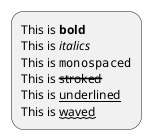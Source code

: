 {
  "sha1": "hp0a9z99qvzzr70s792ohfhz8sadbic",
  "insertion": {
    "when": "2024-06-03T18:59:29.824Z",
    "user": "plantuml@gmail.com"
  }
}
@startuml
:This is **bold**
This is //italics//
This is ""monospaced""
This is --stroked--
This is __underlined__
This is ~~waved~~;
@enduml
